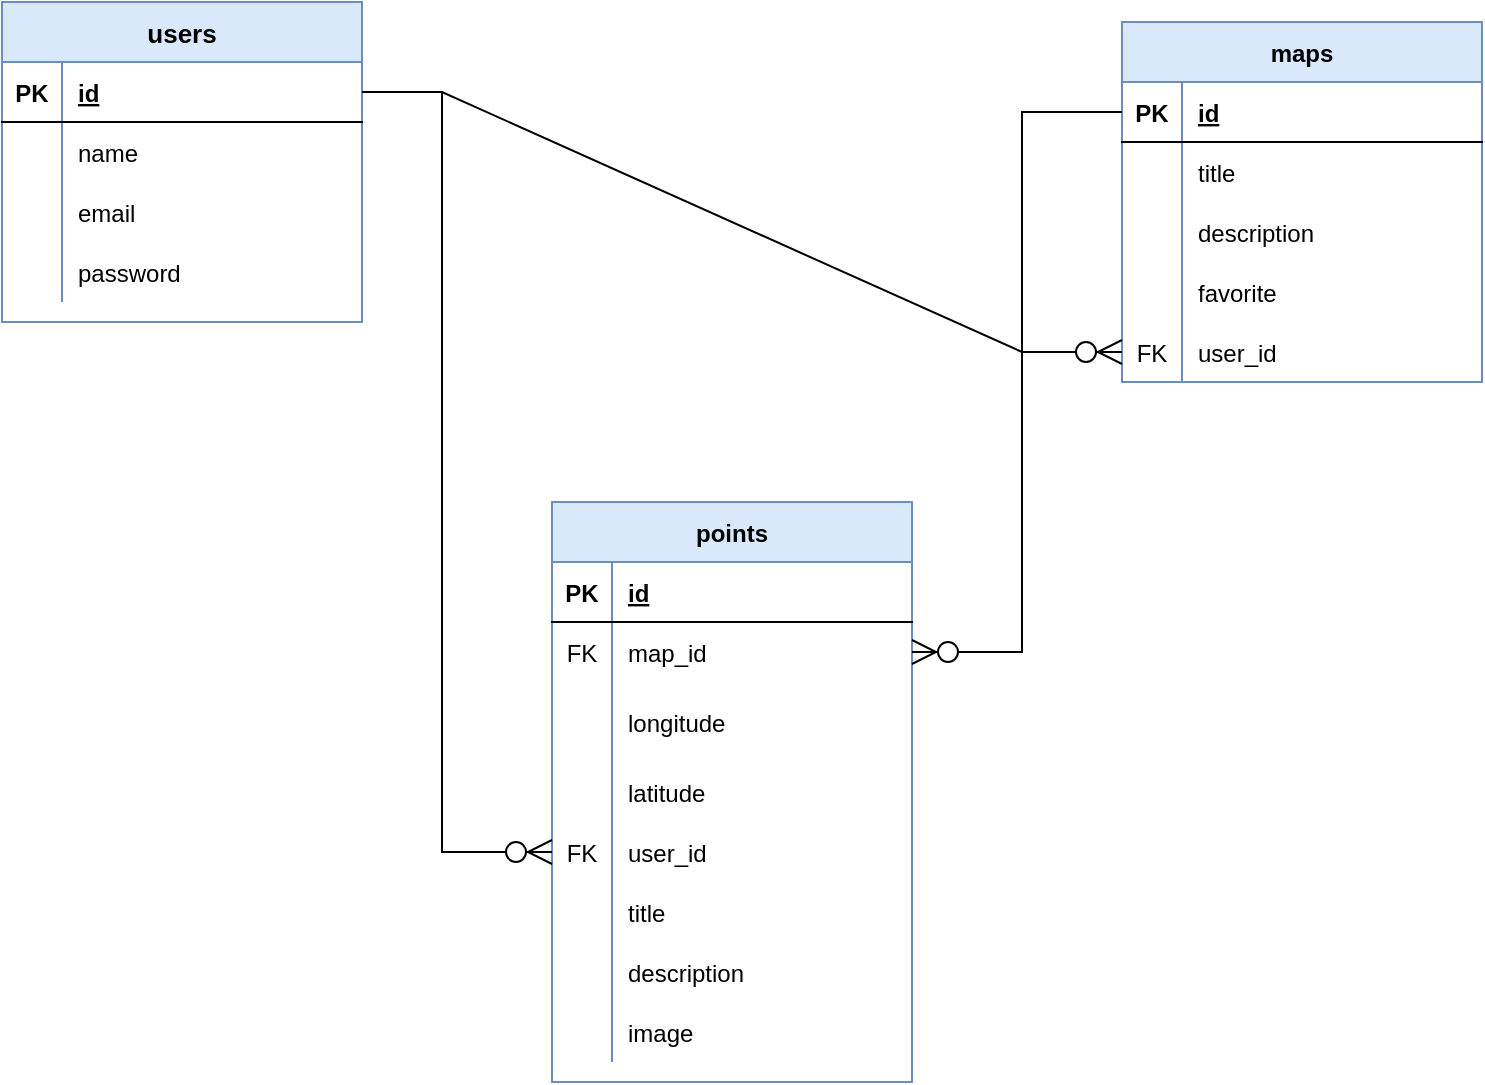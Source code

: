 <mxfile version="15.8.4" type="device"><diagram id="R2lEEEUBdFMjLlhIrx00" name="Page-1"><mxGraphModel dx="1022" dy="684" grid="1" gridSize="10" guides="1" tooltips="1" connect="1" arrows="1" fold="1" page="1" pageScale="1" pageWidth="850" pageHeight="1100" math="0" shadow="0" extFonts="Permanent Marker^https://fonts.googleapis.com/css?family=Permanent+Marker"><root><mxCell id="0"/><mxCell id="1" parent="0"/><mxCell id="EiliEk95G-SZLHaZfY2h-1" value="users" style="shape=table;startSize=30;container=1;collapsible=1;childLayout=tableLayout;fixedRows=1;rowLines=0;fontStyle=1;align=center;resizeLast=1;fillColor=#dae8fc;strokeColor=#6c8ebf;fontSize=13;" parent="1" vertex="1"><mxGeometry x="60" y="200" width="180" height="160" as="geometry"/></mxCell><mxCell id="EiliEk95G-SZLHaZfY2h-2" value="" style="shape=partialRectangle;collapsible=0;dropTarget=0;pointerEvents=0;fillColor=none;top=0;left=0;bottom=1;right=0;points=[[0,0.5],[1,0.5]];portConstraint=eastwest;" parent="EiliEk95G-SZLHaZfY2h-1" vertex="1"><mxGeometry y="30" width="180" height="30" as="geometry"/></mxCell><mxCell id="EiliEk95G-SZLHaZfY2h-3" value="PK" style="shape=partialRectangle;connectable=0;fillColor=none;top=0;left=0;bottom=0;right=0;fontStyle=1;overflow=hidden;" parent="EiliEk95G-SZLHaZfY2h-2" vertex="1"><mxGeometry width="30" height="30" as="geometry"><mxRectangle width="30" height="30" as="alternateBounds"/></mxGeometry></mxCell><mxCell id="EiliEk95G-SZLHaZfY2h-4" value="id" style="shape=partialRectangle;connectable=0;fillColor=none;top=0;left=0;bottom=0;right=0;align=left;spacingLeft=6;fontStyle=5;overflow=hidden;" parent="EiliEk95G-SZLHaZfY2h-2" vertex="1"><mxGeometry x="30" width="150" height="30" as="geometry"><mxRectangle width="150" height="30" as="alternateBounds"/></mxGeometry></mxCell><mxCell id="EiliEk95G-SZLHaZfY2h-5" value="" style="shape=partialRectangle;collapsible=0;dropTarget=0;pointerEvents=0;fillColor=none;top=0;left=0;bottom=0;right=0;points=[[0,0.5],[1,0.5]];portConstraint=eastwest;" parent="EiliEk95G-SZLHaZfY2h-1" vertex="1"><mxGeometry y="60" width="180" height="30" as="geometry"/></mxCell><mxCell id="EiliEk95G-SZLHaZfY2h-6" value="" style="shape=partialRectangle;connectable=0;fillColor=none;top=0;left=0;bottom=0;right=0;editable=1;overflow=hidden;" parent="EiliEk95G-SZLHaZfY2h-5" vertex="1"><mxGeometry width="30" height="30" as="geometry"><mxRectangle width="30" height="30" as="alternateBounds"/></mxGeometry></mxCell><mxCell id="EiliEk95G-SZLHaZfY2h-7" value="name" style="shape=partialRectangle;connectable=0;fillColor=none;top=0;left=0;bottom=0;right=0;align=left;spacingLeft=6;overflow=hidden;" parent="EiliEk95G-SZLHaZfY2h-5" vertex="1"><mxGeometry x="30" width="150" height="30" as="geometry"><mxRectangle width="150" height="30" as="alternateBounds"/></mxGeometry></mxCell><mxCell id="EiliEk95G-SZLHaZfY2h-8" value="" style="shape=partialRectangle;collapsible=0;dropTarget=0;pointerEvents=0;fillColor=none;top=0;left=0;bottom=0;right=0;points=[[0,0.5],[1,0.5]];portConstraint=eastwest;" parent="EiliEk95G-SZLHaZfY2h-1" vertex="1"><mxGeometry y="90" width="180" height="30" as="geometry"/></mxCell><mxCell id="EiliEk95G-SZLHaZfY2h-9" value="" style="shape=partialRectangle;connectable=0;fillColor=none;top=0;left=0;bottom=0;right=0;editable=1;overflow=hidden;" parent="EiliEk95G-SZLHaZfY2h-8" vertex="1"><mxGeometry width="30" height="30" as="geometry"><mxRectangle width="30" height="30" as="alternateBounds"/></mxGeometry></mxCell><mxCell id="EiliEk95G-SZLHaZfY2h-10" value="email" style="shape=partialRectangle;connectable=0;fillColor=none;top=0;left=0;bottom=0;right=0;align=left;spacingLeft=6;overflow=hidden;" parent="EiliEk95G-SZLHaZfY2h-8" vertex="1"><mxGeometry x="30" width="150" height="30" as="geometry"><mxRectangle width="150" height="30" as="alternateBounds"/></mxGeometry></mxCell><mxCell id="EiliEk95G-SZLHaZfY2h-11" value="" style="shape=partialRectangle;collapsible=0;dropTarget=0;pointerEvents=0;fillColor=none;top=0;left=0;bottom=0;right=0;points=[[0,0.5],[1,0.5]];portConstraint=eastwest;" parent="EiliEk95G-SZLHaZfY2h-1" vertex="1"><mxGeometry y="120" width="180" height="30" as="geometry"/></mxCell><mxCell id="EiliEk95G-SZLHaZfY2h-12" value="" style="shape=partialRectangle;connectable=0;fillColor=none;top=0;left=0;bottom=0;right=0;editable=1;overflow=hidden;" parent="EiliEk95G-SZLHaZfY2h-11" vertex="1"><mxGeometry width="30" height="30" as="geometry"><mxRectangle width="30" height="30" as="alternateBounds"/></mxGeometry></mxCell><mxCell id="EiliEk95G-SZLHaZfY2h-13" value="password" style="shape=partialRectangle;connectable=0;fillColor=none;top=0;left=0;bottom=0;right=0;align=left;spacingLeft=6;overflow=hidden;" parent="EiliEk95G-SZLHaZfY2h-11" vertex="1"><mxGeometry x="30" width="150" height="30" as="geometry"><mxRectangle width="150" height="30" as="alternateBounds"/></mxGeometry></mxCell><mxCell id="EiliEk95G-SZLHaZfY2h-14" value="maps" style="shape=table;startSize=30;container=1;collapsible=1;childLayout=tableLayout;fixedRows=1;rowLines=0;fontStyle=1;align=center;resizeLast=1;fillColor=#dae8fc;strokeColor=#6c8ebf;" parent="1" vertex="1"><mxGeometry x="620" y="210" width="180" height="180" as="geometry"/></mxCell><mxCell id="EiliEk95G-SZLHaZfY2h-15" value="" style="shape=partialRectangle;collapsible=0;dropTarget=0;pointerEvents=0;fillColor=none;top=0;left=0;bottom=1;right=0;points=[[0,0.5],[1,0.5]];portConstraint=eastwest;" parent="EiliEk95G-SZLHaZfY2h-14" vertex="1"><mxGeometry y="30" width="180" height="30" as="geometry"/></mxCell><mxCell id="EiliEk95G-SZLHaZfY2h-16" value="PK" style="shape=partialRectangle;connectable=0;fillColor=none;top=0;left=0;bottom=0;right=0;fontStyle=1;overflow=hidden;" parent="EiliEk95G-SZLHaZfY2h-15" vertex="1"><mxGeometry width="30" height="30" as="geometry"><mxRectangle width="30" height="30" as="alternateBounds"/></mxGeometry></mxCell><mxCell id="EiliEk95G-SZLHaZfY2h-17" value="id" style="shape=partialRectangle;connectable=0;fillColor=none;top=0;left=0;bottom=0;right=0;align=left;spacingLeft=6;fontStyle=5;overflow=hidden;" parent="EiliEk95G-SZLHaZfY2h-15" vertex="1"><mxGeometry x="30" width="150" height="30" as="geometry"><mxRectangle width="150" height="30" as="alternateBounds"/></mxGeometry></mxCell><mxCell id="EiliEk95G-SZLHaZfY2h-18" value="" style="shape=partialRectangle;collapsible=0;dropTarget=0;pointerEvents=0;fillColor=none;top=0;left=0;bottom=0;right=0;points=[[0,0.5],[1,0.5]];portConstraint=eastwest;" parent="EiliEk95G-SZLHaZfY2h-14" vertex="1"><mxGeometry y="60" width="180" height="30" as="geometry"/></mxCell><mxCell id="EiliEk95G-SZLHaZfY2h-19" value="" style="shape=partialRectangle;connectable=0;fillColor=none;top=0;left=0;bottom=0;right=0;editable=1;overflow=hidden;" parent="EiliEk95G-SZLHaZfY2h-18" vertex="1"><mxGeometry width="30" height="30" as="geometry"><mxRectangle width="30" height="30" as="alternateBounds"/></mxGeometry></mxCell><mxCell id="EiliEk95G-SZLHaZfY2h-20" value="title" style="shape=partialRectangle;connectable=0;fillColor=none;top=0;left=0;bottom=0;right=0;align=left;spacingLeft=6;overflow=hidden;" parent="EiliEk95G-SZLHaZfY2h-18" vertex="1"><mxGeometry x="30" width="150" height="30" as="geometry"><mxRectangle width="150" height="30" as="alternateBounds"/></mxGeometry></mxCell><mxCell id="EiliEk95G-SZLHaZfY2h-21" value="" style="shape=partialRectangle;collapsible=0;dropTarget=0;pointerEvents=0;fillColor=none;top=0;left=0;bottom=0;right=0;points=[[0,0.5],[1,0.5]];portConstraint=eastwest;" parent="EiliEk95G-SZLHaZfY2h-14" vertex="1"><mxGeometry y="90" width="180" height="30" as="geometry"/></mxCell><mxCell id="EiliEk95G-SZLHaZfY2h-22" value="" style="shape=partialRectangle;connectable=0;fillColor=none;top=0;left=0;bottom=0;right=0;editable=1;overflow=hidden;" parent="EiliEk95G-SZLHaZfY2h-21" vertex="1"><mxGeometry width="30" height="30" as="geometry"><mxRectangle width="30" height="30" as="alternateBounds"/></mxGeometry></mxCell><mxCell id="EiliEk95G-SZLHaZfY2h-23" value="description" style="shape=partialRectangle;connectable=0;fillColor=none;top=0;left=0;bottom=0;right=0;align=left;spacingLeft=6;overflow=hidden;" parent="EiliEk95G-SZLHaZfY2h-21" vertex="1"><mxGeometry x="30" width="150" height="30" as="geometry"><mxRectangle width="150" height="30" as="alternateBounds"/></mxGeometry></mxCell><mxCell id="EiliEk95G-SZLHaZfY2h-24" value="" style="shape=partialRectangle;collapsible=0;dropTarget=0;pointerEvents=0;fillColor=none;top=0;left=0;bottom=0;right=0;points=[[0,0.5],[1,0.5]];portConstraint=eastwest;" parent="EiliEk95G-SZLHaZfY2h-14" vertex="1"><mxGeometry y="120" width="180" height="30" as="geometry"/></mxCell><mxCell id="EiliEk95G-SZLHaZfY2h-25" value="" style="shape=partialRectangle;connectable=0;fillColor=none;top=0;left=0;bottom=0;right=0;editable=1;overflow=hidden;" parent="EiliEk95G-SZLHaZfY2h-24" vertex="1"><mxGeometry width="30" height="30" as="geometry"><mxRectangle width="30" height="30" as="alternateBounds"/></mxGeometry></mxCell><mxCell id="EiliEk95G-SZLHaZfY2h-26" value="favorite" style="shape=partialRectangle;connectable=0;fillColor=none;top=0;left=0;bottom=0;right=0;align=left;spacingLeft=6;overflow=hidden;" parent="EiliEk95G-SZLHaZfY2h-24" vertex="1"><mxGeometry x="30" width="150" height="30" as="geometry"><mxRectangle width="150" height="30" as="alternateBounds"/></mxGeometry></mxCell><mxCell id="EiliEk95G-SZLHaZfY2h-68" value="" style="shape=partialRectangle;collapsible=0;dropTarget=0;pointerEvents=0;fillColor=none;top=0;left=0;bottom=0;right=0;points=[[0,0.5],[1,0.5]];portConstraint=eastwest;" parent="EiliEk95G-SZLHaZfY2h-14" vertex="1"><mxGeometry y="150" width="180" height="30" as="geometry"/></mxCell><mxCell id="EiliEk95G-SZLHaZfY2h-69" value="FK" style="shape=partialRectangle;connectable=0;fillColor=none;top=0;left=0;bottom=0;right=0;editable=1;overflow=hidden;" parent="EiliEk95G-SZLHaZfY2h-68" vertex="1"><mxGeometry width="30" height="30" as="geometry"><mxRectangle width="30" height="30" as="alternateBounds"/></mxGeometry></mxCell><mxCell id="EiliEk95G-SZLHaZfY2h-70" value="user_id" style="shape=partialRectangle;connectable=0;fillColor=none;top=0;left=0;bottom=0;right=0;align=left;spacingLeft=6;overflow=hidden;" parent="EiliEk95G-SZLHaZfY2h-68" vertex="1"><mxGeometry x="30" width="150" height="30" as="geometry"><mxRectangle width="150" height="30" as="alternateBounds"/></mxGeometry></mxCell><mxCell id="EiliEk95G-SZLHaZfY2h-27" value="points" style="shape=table;startSize=30;container=1;collapsible=1;childLayout=tableLayout;fixedRows=1;rowLines=0;fontStyle=1;align=center;resizeLast=1;fillColor=#dae8fc;strokeColor=#6c8ebf;" parent="1" vertex="1"><mxGeometry x="335" y="450" width="180" height="290" as="geometry"/></mxCell><mxCell id="EiliEk95G-SZLHaZfY2h-28" value="" style="shape=partialRectangle;collapsible=0;dropTarget=0;pointerEvents=0;fillColor=none;top=0;left=0;bottom=1;right=0;points=[[0,0.5],[1,0.5]];portConstraint=eastwest;" parent="EiliEk95G-SZLHaZfY2h-27" vertex="1"><mxGeometry y="30" width="180" height="30" as="geometry"/></mxCell><mxCell id="EiliEk95G-SZLHaZfY2h-29" value="PK" style="shape=partialRectangle;connectable=0;fillColor=none;top=0;left=0;bottom=0;right=0;fontStyle=1;overflow=hidden;" parent="EiliEk95G-SZLHaZfY2h-28" vertex="1"><mxGeometry width="30" height="30" as="geometry"><mxRectangle width="30" height="30" as="alternateBounds"/></mxGeometry></mxCell><mxCell id="EiliEk95G-SZLHaZfY2h-30" value="id" style="shape=partialRectangle;connectable=0;fillColor=none;top=0;left=0;bottom=0;right=0;align=left;spacingLeft=6;fontStyle=5;overflow=hidden;" parent="EiliEk95G-SZLHaZfY2h-28" vertex="1"><mxGeometry x="30" width="150" height="30" as="geometry"><mxRectangle width="150" height="30" as="alternateBounds"/></mxGeometry></mxCell><mxCell id="EiliEk95G-SZLHaZfY2h-31" value="" style="shape=partialRectangle;collapsible=0;dropTarget=0;pointerEvents=0;fillColor=none;top=0;left=0;bottom=0;right=0;points=[[0,0.5],[1,0.5]];portConstraint=eastwest;" parent="EiliEk95G-SZLHaZfY2h-27" vertex="1"><mxGeometry y="60" width="180" height="30" as="geometry"/></mxCell><mxCell id="EiliEk95G-SZLHaZfY2h-32" value="FK" style="shape=partialRectangle;connectable=0;fillColor=none;top=0;left=0;bottom=0;right=0;editable=1;overflow=hidden;" parent="EiliEk95G-SZLHaZfY2h-31" vertex="1"><mxGeometry width="30" height="30" as="geometry"><mxRectangle width="30" height="30" as="alternateBounds"/></mxGeometry></mxCell><mxCell id="EiliEk95G-SZLHaZfY2h-33" value="map_id" style="shape=partialRectangle;connectable=0;fillColor=none;top=0;left=0;bottom=0;right=0;align=left;spacingLeft=6;overflow=hidden;" parent="EiliEk95G-SZLHaZfY2h-31" vertex="1"><mxGeometry x="30" width="150" height="30" as="geometry"><mxRectangle width="150" height="30" as="alternateBounds"/></mxGeometry></mxCell><mxCell id="EiliEk95G-SZLHaZfY2h-34" value="" style="shape=partialRectangle;collapsible=0;dropTarget=0;pointerEvents=0;fillColor=none;top=0;left=0;bottom=0;right=0;points=[[0,0.5],[1,0.5]];portConstraint=eastwest;" parent="EiliEk95G-SZLHaZfY2h-27" vertex="1"><mxGeometry y="90" width="180" height="40" as="geometry"/></mxCell><mxCell id="EiliEk95G-SZLHaZfY2h-35" value="" style="shape=partialRectangle;connectable=0;fillColor=none;top=0;left=0;bottom=0;right=0;editable=1;overflow=hidden;" parent="EiliEk95G-SZLHaZfY2h-34" vertex="1"><mxGeometry width="30" height="40" as="geometry"><mxRectangle width="30" height="40" as="alternateBounds"/></mxGeometry></mxCell><mxCell id="EiliEk95G-SZLHaZfY2h-36" value="longitude" style="shape=partialRectangle;connectable=0;fillColor=none;top=0;left=0;bottom=0;right=0;align=left;spacingLeft=6;overflow=hidden;" parent="EiliEk95G-SZLHaZfY2h-34" vertex="1"><mxGeometry x="30" width="150" height="40" as="geometry"><mxRectangle width="150" height="40" as="alternateBounds"/></mxGeometry></mxCell><mxCell id="EiliEk95G-SZLHaZfY2h-37" value="" style="shape=partialRectangle;collapsible=0;dropTarget=0;pointerEvents=0;fillColor=none;top=0;left=0;bottom=0;right=0;points=[[0,0.5],[1,0.5]];portConstraint=eastwest;" parent="EiliEk95G-SZLHaZfY2h-27" vertex="1"><mxGeometry y="130" width="180" height="30" as="geometry"/></mxCell><mxCell id="EiliEk95G-SZLHaZfY2h-38" value="" style="shape=partialRectangle;connectable=0;fillColor=none;top=0;left=0;bottom=0;right=0;editable=1;overflow=hidden;" parent="EiliEk95G-SZLHaZfY2h-37" vertex="1"><mxGeometry width="30" height="30" as="geometry"><mxRectangle width="30" height="30" as="alternateBounds"/></mxGeometry></mxCell><mxCell id="EiliEk95G-SZLHaZfY2h-39" value="latitude" style="shape=partialRectangle;connectable=0;fillColor=none;top=0;left=0;bottom=0;right=0;align=left;spacingLeft=6;overflow=hidden;" parent="EiliEk95G-SZLHaZfY2h-37" vertex="1"><mxGeometry x="30" width="150" height="30" as="geometry"><mxRectangle width="150" height="30" as="alternateBounds"/></mxGeometry></mxCell><mxCell id="EiliEk95G-SZLHaZfY2h-131" value="" style="shape=partialRectangle;collapsible=0;dropTarget=0;pointerEvents=0;fillColor=none;top=0;left=0;bottom=0;right=0;points=[[0,0.5],[1,0.5]];portConstraint=eastwest;" parent="EiliEk95G-SZLHaZfY2h-27" vertex="1"><mxGeometry y="160" width="180" height="30" as="geometry"/></mxCell><mxCell id="EiliEk95G-SZLHaZfY2h-132" value="FK" style="shape=partialRectangle;connectable=0;fillColor=none;top=0;left=0;bottom=0;right=0;editable=1;overflow=hidden;" parent="EiliEk95G-SZLHaZfY2h-131" vertex="1"><mxGeometry width="30" height="30" as="geometry"><mxRectangle width="30" height="30" as="alternateBounds"/></mxGeometry></mxCell><mxCell id="EiliEk95G-SZLHaZfY2h-133" value="user_id" style="shape=partialRectangle;connectable=0;fillColor=none;top=0;left=0;bottom=0;right=0;align=left;spacingLeft=6;overflow=hidden;" parent="EiliEk95G-SZLHaZfY2h-131" vertex="1"><mxGeometry x="30" width="150" height="30" as="geometry"><mxRectangle width="150" height="30" as="alternateBounds"/></mxGeometry></mxCell><mxCell id="Ty3qEiaa67_3UcbHJ8Lz-2" value="" style="shape=partialRectangle;collapsible=0;dropTarget=0;pointerEvents=0;fillColor=none;top=0;left=0;bottom=0;right=0;points=[[0,0.5],[1,0.5]];portConstraint=eastwest;" vertex="1" parent="EiliEk95G-SZLHaZfY2h-27"><mxGeometry y="190" width="180" height="30" as="geometry"/></mxCell><mxCell id="Ty3qEiaa67_3UcbHJ8Lz-3" value="" style="shape=partialRectangle;connectable=0;fillColor=none;top=0;left=0;bottom=0;right=0;editable=1;overflow=hidden;" vertex="1" parent="Ty3qEiaa67_3UcbHJ8Lz-2"><mxGeometry width="30" height="30" as="geometry"><mxRectangle width="30" height="30" as="alternateBounds"/></mxGeometry></mxCell><mxCell id="Ty3qEiaa67_3UcbHJ8Lz-4" value="title" style="shape=partialRectangle;connectable=0;fillColor=none;top=0;left=0;bottom=0;right=0;align=left;spacingLeft=6;overflow=hidden;" vertex="1" parent="Ty3qEiaa67_3UcbHJ8Lz-2"><mxGeometry x="30" width="150" height="30" as="geometry"><mxRectangle width="150" height="30" as="alternateBounds"/></mxGeometry></mxCell><mxCell id="Ty3qEiaa67_3UcbHJ8Lz-5" value="" style="shape=partialRectangle;collapsible=0;dropTarget=0;pointerEvents=0;fillColor=none;top=0;left=0;bottom=0;right=0;points=[[0,0.5],[1,0.5]];portConstraint=eastwest;" vertex="1" parent="EiliEk95G-SZLHaZfY2h-27"><mxGeometry y="220" width="180" height="30" as="geometry"/></mxCell><mxCell id="Ty3qEiaa67_3UcbHJ8Lz-6" value="" style="shape=partialRectangle;connectable=0;fillColor=none;top=0;left=0;bottom=0;right=0;editable=1;overflow=hidden;" vertex="1" parent="Ty3qEiaa67_3UcbHJ8Lz-5"><mxGeometry width="30" height="30" as="geometry"><mxRectangle width="30" height="30" as="alternateBounds"/></mxGeometry></mxCell><mxCell id="Ty3qEiaa67_3UcbHJ8Lz-7" value="description" style="shape=partialRectangle;connectable=0;fillColor=none;top=0;left=0;bottom=0;right=0;align=left;spacingLeft=6;overflow=hidden;" vertex="1" parent="Ty3qEiaa67_3UcbHJ8Lz-5"><mxGeometry x="30" width="150" height="30" as="geometry"><mxRectangle width="150" height="30" as="alternateBounds"/></mxGeometry></mxCell><mxCell id="Ty3qEiaa67_3UcbHJ8Lz-8" value="" style="shape=partialRectangle;collapsible=0;dropTarget=0;pointerEvents=0;fillColor=none;top=0;left=0;bottom=0;right=0;points=[[0,0.5],[1,0.5]];portConstraint=eastwest;" vertex="1" parent="EiliEk95G-SZLHaZfY2h-27"><mxGeometry y="250" width="180" height="30" as="geometry"/></mxCell><mxCell id="Ty3qEiaa67_3UcbHJ8Lz-9" value="" style="shape=partialRectangle;connectable=0;fillColor=none;top=0;left=0;bottom=0;right=0;editable=1;overflow=hidden;" vertex="1" parent="Ty3qEiaa67_3UcbHJ8Lz-8"><mxGeometry width="30" height="30" as="geometry"><mxRectangle width="30" height="30" as="alternateBounds"/></mxGeometry></mxCell><mxCell id="Ty3qEiaa67_3UcbHJ8Lz-10" value="image" style="shape=partialRectangle;connectable=0;fillColor=none;top=0;left=0;bottom=0;right=0;align=left;spacingLeft=6;overflow=hidden;" vertex="1" parent="Ty3qEiaa67_3UcbHJ8Lz-8"><mxGeometry x="30" width="150" height="30" as="geometry"><mxRectangle width="150" height="30" as="alternateBounds"/></mxGeometry></mxCell><mxCell id="Ty3qEiaa67_3UcbHJ8Lz-16" value="" style="fontSize=12;html=1;endArrow=ERzeroToMany;endFill=1;rounded=0;entryX=0;entryY=0.5;entryDx=0;entryDy=0;exitX=1;exitY=0.5;exitDx=0;exitDy=0;strokeWidth=1;endSize=10;" edge="1" parent="1" source="EiliEk95G-SZLHaZfY2h-2" target="EiliEk95G-SZLHaZfY2h-68"><mxGeometry width="100" height="100" relative="1" as="geometry"><mxPoint x="250" y="500" as="sourcePoint"/><mxPoint x="350" y="400" as="targetPoint"/><Array as="points"><mxPoint x="280" y="245"/><mxPoint x="570" y="375"/></Array></mxGeometry></mxCell><mxCell id="Ty3qEiaa67_3UcbHJ8Lz-17" value="" style="fontSize=12;html=1;endArrow=ERzeroToMany;endFill=1;rounded=0;exitX=1;exitY=0.5;exitDx=0;exitDy=0;strokeWidth=1;endSize=10;entryX=0;entryY=0.5;entryDx=0;entryDy=0;" edge="1" parent="1" source="EiliEk95G-SZLHaZfY2h-2" target="EiliEk95G-SZLHaZfY2h-131"><mxGeometry width="100" height="100" relative="1" as="geometry"><mxPoint x="250" y="255" as="sourcePoint"/><mxPoint x="620" y="450" as="targetPoint"/><Array as="points"><mxPoint x="280" y="245"/><mxPoint x="280" y="625"/></Array></mxGeometry></mxCell><mxCell id="Ty3qEiaa67_3UcbHJ8Lz-18" value="" style="fontSize=12;html=1;endArrow=ERzeroToMany;endFill=1;rounded=0;exitX=0;exitY=0.5;exitDx=0;exitDy=0;strokeWidth=1;endSize=10;entryX=1;entryY=0.5;entryDx=0;entryDy=0;" edge="1" parent="1" source="EiliEk95G-SZLHaZfY2h-15" target="EiliEk95G-SZLHaZfY2h-31"><mxGeometry width="100" height="100" relative="1" as="geometry"><mxPoint x="250" y="255" as="sourcePoint"/><mxPoint x="345" y="635" as="targetPoint"/><Array as="points"><mxPoint x="570" y="255"/><mxPoint x="570" y="525"/></Array></mxGeometry></mxCell></root></mxGraphModel></diagram></mxfile>